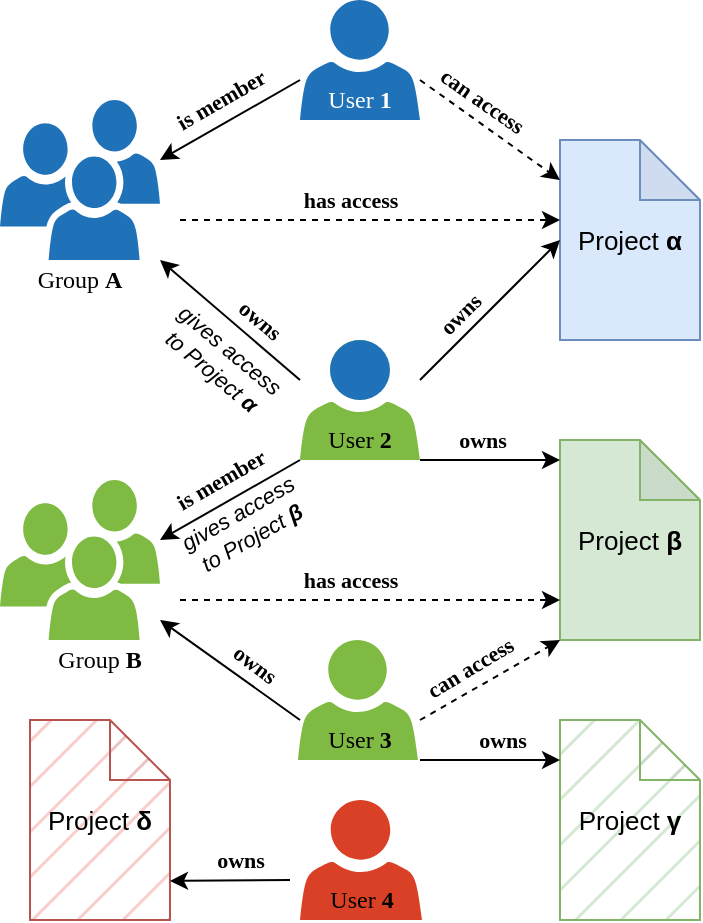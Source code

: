 <mxfile version="28.1.2">
  <diagram name="Page-1" id="uvDGo-ehU1f27l8S3FkS">
    <mxGraphModel dx="2021" dy="823" grid="1" gridSize="10" guides="1" tooltips="1" connect="1" arrows="1" fold="1" page="1" pageScale="1" pageWidth="1654" pageHeight="1169" math="0" shadow="0">
      <root>
        <mxCell id="0" />
        <mxCell id="1" parent="0" />
        <mxCell id="s5iXFMdvsl2HlTsfBKSD-1" value="" style="sketch=0;pointerEvents=1;shadow=0;dashed=0;html=1;strokeColor=none;labelPosition=center;verticalLabelPosition=bottom;verticalAlign=top;outlineConnect=0;align=center;shape=mxgraph.office.users.users;fillColor=#2072B8;allowArrows=0;connectable=0;" vertex="1" parent="1">
          <mxGeometry x="330" y="280" width="80" height="80" as="geometry" />
        </mxCell>
        <mxCell id="s5iXFMdvsl2HlTsfBKSD-3" value="Project &lt;b&gt;α&lt;/b&gt;" style="shape=note;whiteSpace=wrap;html=1;backgroundOutline=1;darkOpacity=0.05;allowArrows=0;connectable=0;fontSize=13;fillColor=#dae8fc;strokeColor=#6c8ebf;" vertex="1" parent="1">
          <mxGeometry x="610" y="300" width="70" height="100" as="geometry" />
        </mxCell>
        <mxCell id="s5iXFMdvsl2HlTsfBKSD-4" value="" style="sketch=0;pointerEvents=1;shadow=0;dashed=0;html=1;strokeColor=none;labelPosition=center;verticalLabelPosition=bottom;verticalAlign=top;outlineConnect=0;align=center;shape=mxgraph.office.users.user;fillColor=#7FBA42;allowArrows=0;connectable=0;" vertex="1" parent="1">
          <mxGeometry x="480" y="400" width="60" height="60" as="geometry" />
        </mxCell>
        <mxCell id="s5iXFMdvsl2HlTsfBKSD-5" value="" style="sketch=0;pointerEvents=1;shadow=0;dashed=0;html=1;strokeColor=none;labelPosition=center;verticalLabelPosition=bottom;verticalAlign=top;outlineConnect=0;align=center;shape=mxgraph.office.users.users;fillColor=#7FBA42;allowArrows=0;connectable=0;" vertex="1" parent="1">
          <mxGeometry x="330" y="470" width="80" height="80" as="geometry" />
        </mxCell>
        <mxCell id="s5iXFMdvsl2HlTsfBKSD-7" value="" style="sketch=0;pointerEvents=1;shadow=0;dashed=0;html=1;strokeColor=none;labelPosition=center;verticalLabelPosition=bottom;verticalAlign=top;outlineConnect=0;align=center;shape=mxgraph.office.users.user;fillColor=#DA4026;allowArrows=0;connectable=0;" vertex="1" parent="1">
          <mxGeometry x="480" y="630" width="61" height="60" as="geometry" />
        </mxCell>
        <mxCell id="s5iXFMdvsl2HlTsfBKSD-10" value="Group &lt;b&gt;A&lt;/b&gt;" style="text;html=1;align=center;verticalAlign=middle;whiteSpace=wrap;rounded=0;connectable=0;allowArrows=0;fontFamily=Tahoma;labelBackgroundColor=none;" vertex="1" parent="1">
          <mxGeometry x="330" y="360" width="80" height="20" as="geometry" />
        </mxCell>
        <mxCell id="s5iXFMdvsl2HlTsfBKSD-11" value="" style="sketch=0;pointerEvents=1;shadow=0;dashed=0;html=1;strokeColor=none;labelPosition=center;verticalLabelPosition=bottom;verticalAlign=top;outlineConnect=0;align=center;shape=mxgraph.office.users.user;fillColor=#2072B8;allowArrows=0;connectable=0;" vertex="1" parent="1">
          <mxGeometry x="480" y="230" width="60" height="60" as="geometry" />
        </mxCell>
        <mxCell id="s5iXFMdvsl2HlTsfBKSD-12" value="User &lt;b&gt;2&lt;/b&gt;" style="text;html=1;align=center;verticalAlign=middle;whiteSpace=wrap;rounded=0;connectable=0;allowArrows=0;fontFamily=Tahoma;labelBackgroundColor=none;" vertex="1" parent="1">
          <mxGeometry x="480" y="440" width="60" height="20" as="geometry" />
        </mxCell>
        <mxCell id="s5iXFMdvsl2HlTsfBKSD-15" value="" style="endArrow=classic;html=1;rounded=0;" edge="1" parent="1">
          <mxGeometry width="50" height="50" relative="1" as="geometry">
            <mxPoint x="480" y="420" as="sourcePoint" />
            <mxPoint x="410" y="360" as="targetPoint" />
          </mxGeometry>
        </mxCell>
        <mxCell id="s5iXFMdvsl2HlTsfBKSD-16" value="owns" style="edgeLabel;html=1;align=center;verticalAlign=middle;resizable=0;points=[];fontFamily=Tahoma;rotation=40;fontStyle=1;labelBackgroundColor=none;" vertex="1" connectable="0" parent="s5iXFMdvsl2HlTsfBKSD-15">
          <mxGeometry x="-0.505" y="2" relative="1" as="geometry">
            <mxPoint x="-1" y="-17" as="offset" />
          </mxGeometry>
        </mxCell>
        <mxCell id="s5iXFMdvsl2HlTsfBKSD-17" value="" style="endArrow=classic;html=1;rounded=0;" edge="1" parent="1">
          <mxGeometry width="50" height="50" relative="1" as="geometry">
            <mxPoint x="480" y="270" as="sourcePoint" />
            <mxPoint x="410" y="310" as="targetPoint" />
          </mxGeometry>
        </mxCell>
        <mxCell id="s5iXFMdvsl2HlTsfBKSD-18" value="is member" style="edgeLabel;html=1;align=center;verticalAlign=middle;resizable=0;points=[];fontFamily=Tahoma;rotation=-30;fontStyle=1;labelBackgroundColor=none;" vertex="1" connectable="0" parent="s5iXFMdvsl2HlTsfBKSD-17">
          <mxGeometry x="-0.505" y="2" relative="1" as="geometry">
            <mxPoint x="-24" y="-2" as="offset" />
          </mxGeometry>
        </mxCell>
        <mxCell id="s5iXFMdvsl2HlTsfBKSD-19" value="" style="endArrow=classic;html=1;rounded=0;dashed=1;" edge="1" parent="1">
          <mxGeometry width="50" height="50" relative="1" as="geometry">
            <mxPoint x="420" y="340" as="sourcePoint" />
            <mxPoint x="610" y="340" as="targetPoint" />
          </mxGeometry>
        </mxCell>
        <mxCell id="s5iXFMdvsl2HlTsfBKSD-20" value="has access" style="edgeLabel;html=1;align=center;verticalAlign=middle;resizable=0;points=[];fontFamily=Tahoma;fontStyle=1;labelBackgroundColor=none;" vertex="1" connectable="0" parent="s5iXFMdvsl2HlTsfBKSD-19">
          <mxGeometry x="-0.505" y="2" relative="1" as="geometry">
            <mxPoint x="38" y="-8" as="offset" />
          </mxGeometry>
        </mxCell>
        <mxCell id="s5iXFMdvsl2HlTsfBKSD-21" value="" style="endArrow=classic;html=1;rounded=0;" edge="1" parent="1">
          <mxGeometry width="50" height="50" relative="1" as="geometry">
            <mxPoint x="540" y="420" as="sourcePoint" />
            <mxPoint x="610" y="350" as="targetPoint" />
          </mxGeometry>
        </mxCell>
        <mxCell id="s5iXFMdvsl2HlTsfBKSD-22" value="owns" style="edgeLabel;html=1;align=center;verticalAlign=middle;resizable=0;points=[];fontFamily=Tahoma;rotation=-45;fontStyle=1;labelBackgroundColor=none;" vertex="1" connectable="0" parent="s5iXFMdvsl2HlTsfBKSD-21">
          <mxGeometry x="-0.505" y="2" relative="1" as="geometry">
            <mxPoint x="4" y="-14" as="offset" />
          </mxGeometry>
        </mxCell>
        <mxCell id="s5iXFMdvsl2HlTsfBKSD-23" value="" style="endArrow=classic;html=1;rounded=0;dashed=1;" edge="1" parent="1">
          <mxGeometry width="50" height="50" relative="1" as="geometry">
            <mxPoint x="540" y="270" as="sourcePoint" />
            <mxPoint x="610" y="320" as="targetPoint" />
          </mxGeometry>
        </mxCell>
        <mxCell id="s5iXFMdvsl2HlTsfBKSD-24" value="can access" style="edgeLabel;html=1;align=center;verticalAlign=middle;resizable=0;points=[];fontFamily=Tahoma;rotation=35;fontStyle=1;labelBackgroundColor=none;" vertex="1" connectable="0" parent="s5iXFMdvsl2HlTsfBKSD-23">
          <mxGeometry x="-0.505" y="2" relative="1" as="geometry">
            <mxPoint x="12" y="-1" as="offset" />
          </mxGeometry>
        </mxCell>
        <mxCell id="s5iXFMdvsl2HlTsfBKSD-25" value="Project &lt;b&gt;β&lt;/b&gt;" style="shape=note;whiteSpace=wrap;html=1;backgroundOutline=1;darkOpacity=0.05;allowArrows=0;connectable=0;fontSize=13;fillColor=#d5e8d4;strokeColor=#82b366;" vertex="1" parent="1">
          <mxGeometry x="610" y="450" width="70" height="100" as="geometry" />
        </mxCell>
        <mxCell id="s5iXFMdvsl2HlTsfBKSD-26" value="gives access&lt;br&gt;to Project &lt;b&gt;α&lt;/b&gt;" style="edgeLabel;html=1;align=center;verticalAlign=middle;resizable=0;points=[];fontFamily=Helvetica;rotation=40;fontStyle=2;labelBackgroundColor=none;" vertex="1" connectable="0" parent="1">
          <mxGeometry x="440" y="410" as="geometry" />
        </mxCell>
        <mxCell id="s5iXFMdvsl2HlTsfBKSD-27" value="" style="endArrow=classic;html=1;rounded=0;" edge="1" parent="1">
          <mxGeometry width="50" height="50" relative="1" as="geometry">
            <mxPoint x="480" y="460" as="sourcePoint" />
            <mxPoint x="410" y="500" as="targetPoint" />
          </mxGeometry>
        </mxCell>
        <mxCell id="s5iXFMdvsl2HlTsfBKSD-28" value="is member" style="edgeLabel;html=1;align=center;verticalAlign=middle;resizable=0;points=[];fontFamily=Tahoma;rotation=-30;fontStyle=1;labelBackgroundColor=none;" vertex="1" connectable="0" parent="s5iXFMdvsl2HlTsfBKSD-27">
          <mxGeometry x="-0.505" y="2" relative="1" as="geometry">
            <mxPoint x="-24" y="-2" as="offset" />
          </mxGeometry>
        </mxCell>
        <mxCell id="s5iXFMdvsl2HlTsfBKSD-29" value="" style="endArrow=classic;html=1;rounded=0;" edge="1" parent="1">
          <mxGeometry width="50" height="50" relative="1" as="geometry">
            <mxPoint x="540" y="460" as="sourcePoint" />
            <mxPoint x="610" y="460" as="targetPoint" />
          </mxGeometry>
        </mxCell>
        <mxCell id="s5iXFMdvsl2HlTsfBKSD-30" value="owns" style="edgeLabel;html=1;align=center;verticalAlign=middle;resizable=0;points=[];fontFamily=Tahoma;rotation=0;fontStyle=1;labelBackgroundColor=none;" vertex="1" connectable="0" parent="s5iXFMdvsl2HlTsfBKSD-29">
          <mxGeometry x="-0.505" y="2" relative="1" as="geometry">
            <mxPoint x="13" y="-8" as="offset" />
          </mxGeometry>
        </mxCell>
        <mxCell id="s5iXFMdvsl2HlTsfBKSD-32" value="" style="ellipse;whiteSpace=wrap;html=1;aspect=fixed;strokeColor=none;fillColor=#2072B8;" vertex="1" parent="1">
          <mxGeometry x="495" y="400" width="30" height="30" as="geometry" />
        </mxCell>
        <mxCell id="s5iXFMdvsl2HlTsfBKSD-33" value="" style="sketch=0;pointerEvents=1;shadow=0;dashed=0;html=1;strokeColor=none;labelPosition=center;verticalLabelPosition=bottom;verticalAlign=top;outlineConnect=0;align=center;shape=mxgraph.office.users.user;fillColor=#7FBA42;allowArrows=0;connectable=0;" vertex="1" parent="1">
          <mxGeometry x="479" y="550" width="60" height="60" as="geometry" />
        </mxCell>
        <mxCell id="s5iXFMdvsl2HlTsfBKSD-34" value="" style="endArrow=classic;html=1;rounded=0;" edge="1" parent="1">
          <mxGeometry width="50" height="50" relative="1" as="geometry">
            <mxPoint x="480" y="590" as="sourcePoint" />
            <mxPoint x="410" y="540" as="targetPoint" />
          </mxGeometry>
        </mxCell>
        <mxCell id="s5iXFMdvsl2HlTsfBKSD-35" value="owns" style="edgeLabel;html=1;align=center;verticalAlign=middle;resizable=0;points=[];fontFamily=Tahoma;rotation=37;fontStyle=1;labelBackgroundColor=none;" vertex="1" connectable="0" parent="s5iXFMdvsl2HlTsfBKSD-34">
          <mxGeometry x="-0.505" y="2" relative="1" as="geometry">
            <mxPoint x="-4" y="-17" as="offset" />
          </mxGeometry>
        </mxCell>
        <mxCell id="s5iXFMdvsl2HlTsfBKSD-36" value="" style="endArrow=classic;html=1;rounded=0;dashed=1;" edge="1" parent="1">
          <mxGeometry width="50" height="50" relative="1" as="geometry">
            <mxPoint x="420" y="530" as="sourcePoint" />
            <mxPoint x="610" y="530" as="targetPoint" />
          </mxGeometry>
        </mxCell>
        <mxCell id="s5iXFMdvsl2HlTsfBKSD-37" value="has access" style="edgeLabel;html=1;align=center;verticalAlign=middle;resizable=0;points=[];fontFamily=Tahoma;fontStyle=1;labelBackgroundColor=none;" vertex="1" connectable="0" parent="s5iXFMdvsl2HlTsfBKSD-36">
          <mxGeometry x="-0.505" y="2" relative="1" as="geometry">
            <mxPoint x="38" y="-8" as="offset" />
          </mxGeometry>
        </mxCell>
        <mxCell id="s5iXFMdvsl2HlTsfBKSD-38" value="" style="endArrow=classic;html=1;rounded=0;dashed=1;" edge="1" parent="1">
          <mxGeometry width="50" height="50" relative="1" as="geometry">
            <mxPoint x="540" y="590" as="sourcePoint" />
            <mxPoint x="610" y="550" as="targetPoint" />
          </mxGeometry>
        </mxCell>
        <mxCell id="s5iXFMdvsl2HlTsfBKSD-39" value="can access" style="edgeLabel;html=1;align=center;verticalAlign=middle;resizable=0;points=[];fontFamily=Tahoma;rotation=329;fontStyle=1;labelBackgroundColor=none;" vertex="1" connectable="0" parent="s5iXFMdvsl2HlTsfBKSD-38">
          <mxGeometry x="-0.505" y="2" relative="1" as="geometry">
            <mxPoint x="8" y="-14" as="offset" />
          </mxGeometry>
        </mxCell>
        <mxCell id="s5iXFMdvsl2HlTsfBKSD-40" value="gives access&lt;br&gt;to Project &lt;b&gt;β&lt;/b&gt;" style="edgeLabel;html=1;align=center;verticalAlign=middle;resizable=0;points=[];fontFamily=Helvetica;rotation=330;fontStyle=2;labelBackgroundColor=none;" vertex="1" connectable="0" parent="1">
          <mxGeometry x="457" y="507" as="geometry">
            <mxPoint x="2.228" y="-15.101" as="offset" />
          </mxGeometry>
        </mxCell>
        <mxCell id="s5iXFMdvsl2HlTsfBKSD-41" value="User &lt;b&gt;3&lt;/b&gt;" style="text;html=1;align=center;verticalAlign=middle;whiteSpace=wrap;rounded=0;connectable=0;allowArrows=0;fontFamily=Tahoma;labelBackgroundColor=none;" vertex="1" parent="1">
          <mxGeometry x="480" y="590" width="60" height="20" as="geometry" />
        </mxCell>
        <mxCell id="s5iXFMdvsl2HlTsfBKSD-44" value="Group &lt;b&gt;B&lt;/b&gt;" style="text;html=1;align=center;verticalAlign=middle;whiteSpace=wrap;rounded=0;connectable=0;allowArrows=0;fontFamily=Tahoma;labelBackgroundColor=none;" vertex="1" parent="1">
          <mxGeometry x="340" y="550" width="80" height="20" as="geometry" />
        </mxCell>
        <mxCell id="s5iXFMdvsl2HlTsfBKSD-45" value="Project &lt;b&gt;γ&lt;/b&gt;" style="shape=note;whiteSpace=wrap;html=1;backgroundOutline=1;darkOpacity=0.05;allowArrows=0;connectable=0;fontSize=13;fillColor=#d5e8d4;strokeColor=#82b366;fillStyle=hatch;" vertex="1" parent="1">
          <mxGeometry x="610" y="590" width="70" height="100" as="geometry" />
        </mxCell>
        <mxCell id="s5iXFMdvsl2HlTsfBKSD-46" value="" style="endArrow=classic;html=1;rounded=0;" edge="1" parent="1">
          <mxGeometry width="50" height="50" relative="1" as="geometry">
            <mxPoint x="540" y="610" as="sourcePoint" />
            <mxPoint x="610" y="610" as="targetPoint" />
          </mxGeometry>
        </mxCell>
        <mxCell id="s5iXFMdvsl2HlTsfBKSD-47" value="owns" style="edgeLabel;html=1;align=center;verticalAlign=middle;resizable=0;points=[];fontFamily=Tahoma;rotation=0;fontStyle=1;labelBackgroundColor=none;" vertex="1" connectable="0" parent="s5iXFMdvsl2HlTsfBKSD-46">
          <mxGeometry x="-0.505" y="2" relative="1" as="geometry">
            <mxPoint x="23" y="-8" as="offset" />
          </mxGeometry>
        </mxCell>
        <mxCell id="s5iXFMdvsl2HlTsfBKSD-9" value="User &lt;b&gt;1&lt;/b&gt;" style="text;html=1;align=center;verticalAlign=middle;whiteSpace=wrap;rounded=0;connectable=0;allowArrows=0;fontFamily=Tahoma;fontColor=#FFFFFF;labelBackgroundColor=none;" vertex="1" parent="1">
          <mxGeometry x="480" y="270" width="60" height="20" as="geometry" />
        </mxCell>
        <mxCell id="s5iXFMdvsl2HlTsfBKSD-48" value="Project &lt;b&gt;δ&lt;/b&gt;" style="shape=note;whiteSpace=wrap;html=1;backgroundOutline=1;darkOpacity=0.05;allowArrows=0;connectable=0;fontSize=13;fillColor=#f8cecc;strokeColor=#b85450;fillStyle=hatch;" vertex="1" parent="1">
          <mxGeometry x="345" y="590" width="70" height="100" as="geometry" />
        </mxCell>
        <mxCell id="s5iXFMdvsl2HlTsfBKSD-49" value="User &lt;b&gt;4&lt;/b&gt;" style="text;html=1;align=center;verticalAlign=middle;whiteSpace=wrap;rounded=0;connectable=0;allowArrows=0;fontFamily=Tahoma;labelBackgroundColor=none;" vertex="1" parent="1">
          <mxGeometry x="481" y="670" width="60" height="20" as="geometry" />
        </mxCell>
        <mxCell id="s5iXFMdvsl2HlTsfBKSD-50" value="" style="endArrow=classic;html=1;rounded=0;" edge="1" parent="1">
          <mxGeometry width="50" height="50" relative="1" as="geometry">
            <mxPoint x="475" y="670" as="sourcePoint" />
            <mxPoint x="415" y="670.48" as="targetPoint" />
          </mxGeometry>
        </mxCell>
        <mxCell id="s5iXFMdvsl2HlTsfBKSD-51" value="owns" style="edgeLabel;html=1;align=center;verticalAlign=middle;resizable=0;points=[];fontFamily=Tahoma;rotation=0;fontStyle=1;labelBackgroundColor=none;" vertex="1" connectable="0" parent="s5iXFMdvsl2HlTsfBKSD-50">
          <mxGeometry x="-0.505" y="2" relative="1" as="geometry">
            <mxPoint x="-10" y="-12" as="offset" />
          </mxGeometry>
        </mxCell>
      </root>
    </mxGraphModel>
  </diagram>
</mxfile>
